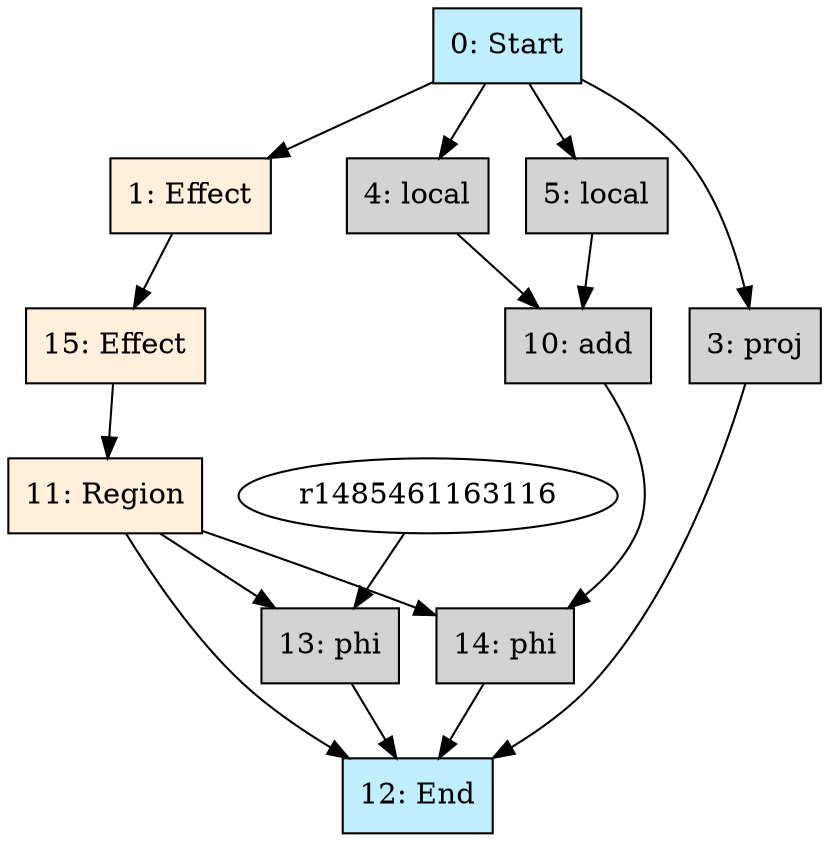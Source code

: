 digraph test{
  rankdir=TB
  subgraph {
    r1485461392184 [style = "filled"; shape=box; fillcolor=lightblue1; label="12: End"]
    r1485461163292 -> r1485461392184
    r1485461163292 [style="filled"; shape=box; fillcolor=antiquewhite1; label="11: Region"]
    { rank=max; r1485461392184 }
  }
  r1485461392490 -> r1485461163292
  r1485461392344 [style="filled"; ordering=in; shape=box; fillcolor=lightgrey; label="13: phi"];
  r1485461163292 -> r1485461392344
  r1485461163116 -> r1485461392344
    r1485461392344 -> r1485461392184
  r1485461162640 [style="filled"; ordering=in; shape=box; fillcolor=lightgrey; label="3: proj"];
  r1485461162368 -> r1485461162640
    r1485461162640 -> r1485461392184
  r1485461392417 [style="filled"; ordering=in; shape=box; fillcolor=lightgrey; label="14: phi"];
  r1485461163292 -> r1485461392417
  r1485461163208 -> r1485461392417
  r1485461163208 [style="filled"; ordering=in; shape=box; fillcolor=lightgrey; label="10: add"];
  r1485461162712 -> r1485461163208
  r1485461162712 [style="filled"; ordering=in; shape=box; fillcolor=lightgrey; label="4: local"];
  r1485461162368 -> r1485461162712
  r1485461162788 -> r1485461163208
  r1485461162788 [style="filled"; ordering=in; shape=box; fillcolor=lightgrey; label="5: local"];
  r1485461162368 -> r1485461162788
    r1485461392417 -> r1485461392184
  subgraph {
    r1485461392490 [style = "filled"; shape=box; fillcolor=antiquewhite1; label="15: Effect"]
    r1485461162496 -> r1485461392490
    r1485461162496 [style = "filled"; shape=box; fillcolor=antiquewhite1; label="1: Effect"]
    r1485461162368 -> r1485461162496
    r1485461162368 [style="filled"; shape=box; fillcolor=lightblue1; label="0: Start"]
    { rank=min; r1485461162368 }
  }
}
